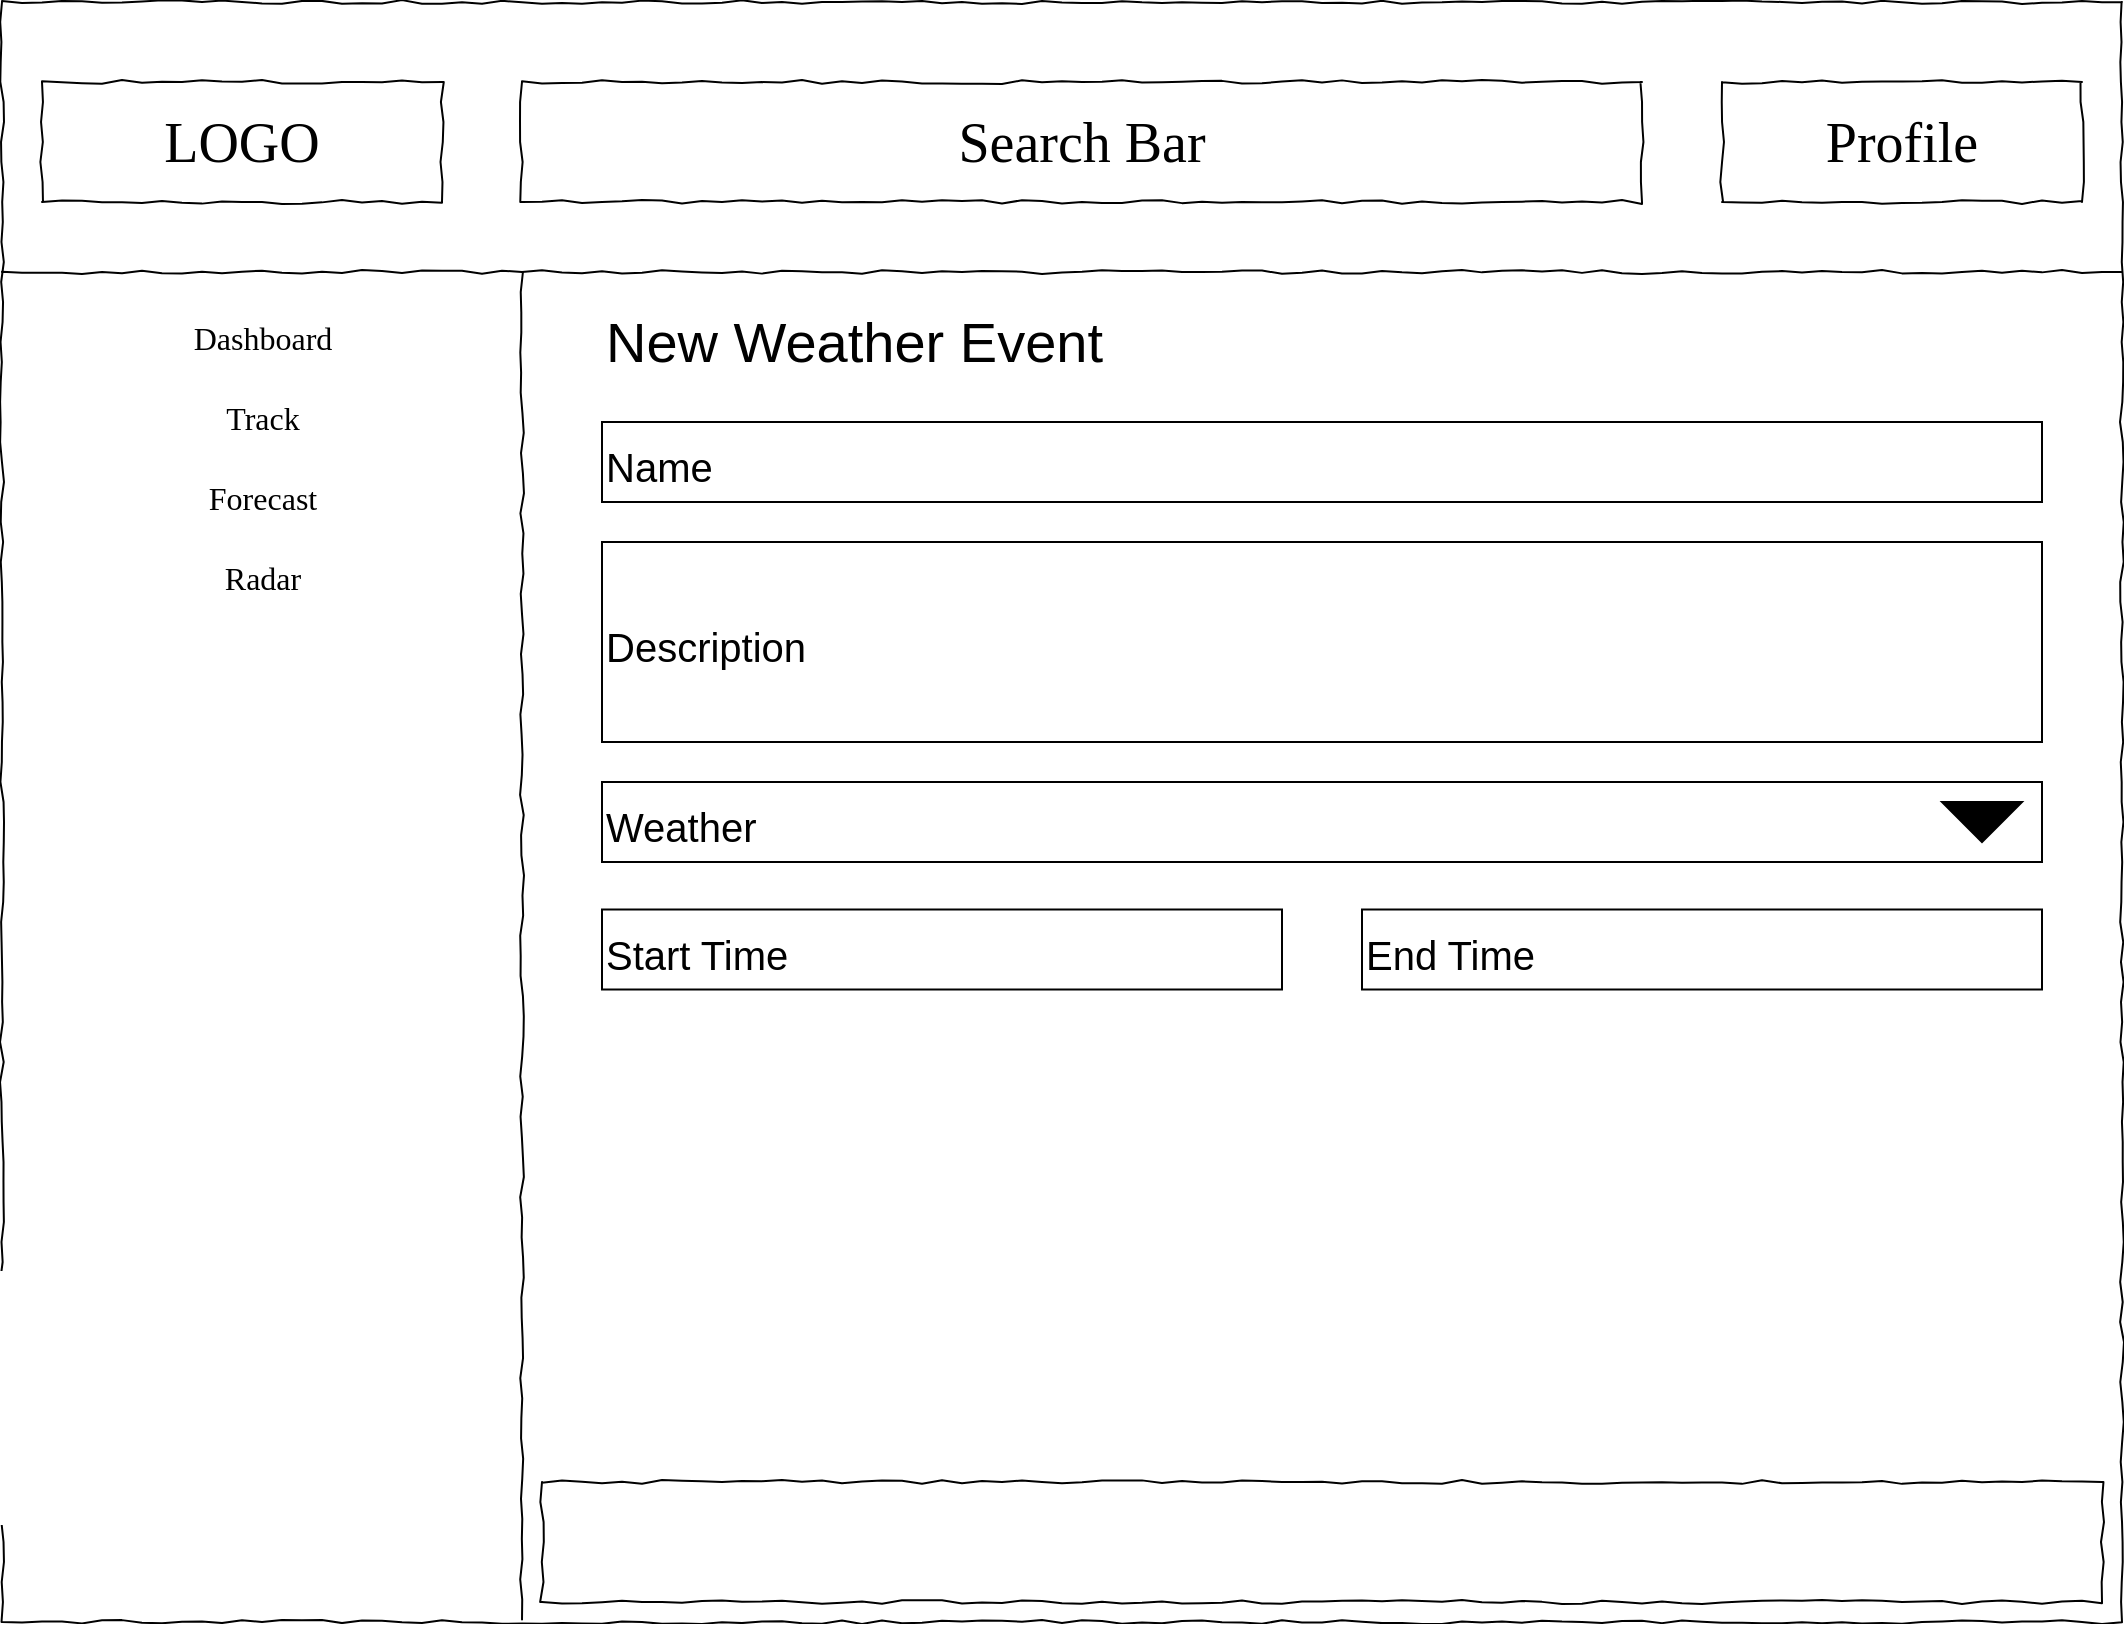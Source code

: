 <mxfile version="20.8.13" type="device"><diagram name="Page-1" id="03018318-947c-dd8e-b7a3-06fadd420f32"><mxGraphModel dx="1687" dy="899" grid="1" gridSize="10" guides="1" tooltips="1" connect="1" arrows="1" fold="1" page="1" pageScale="1" pageWidth="1100" pageHeight="850" background="#ffffff" math="0" shadow="0"><root><mxCell id="0"/><mxCell id="1" parent="0"/><mxCell id="677b7b8949515195-1" value="" style="whiteSpace=wrap;html=1;rounded=0;shadow=0;labelBackgroundColor=none;strokeColor=#000000;strokeWidth=1;fillColor=none;fontFamily=Verdana;fontSize=12;fontColor=#000000;align=center;comic=1;" parent="1" vertex="1"><mxGeometry x="20" y="10" width="1060" height="810" as="geometry"/></mxCell><mxCell id="677b7b8949515195-2" value="LOGO" style="whiteSpace=wrap;html=1;rounded=0;shadow=0;labelBackgroundColor=none;strokeWidth=1;fontFamily=Verdana;fontSize=28;align=center;comic=1;" parent="1" vertex="1"><mxGeometry x="40" y="50" width="200" height="60" as="geometry"/></mxCell><mxCell id="677b7b8949515195-9" value="" style="line;strokeWidth=1;html=1;rounded=0;shadow=0;labelBackgroundColor=none;fillColor=none;fontFamily=Verdana;fontSize=14;fontColor=#000000;align=center;comic=1;" parent="1" vertex="1"><mxGeometry x="20" y="140" width="1060" height="10" as="geometry"/></mxCell><mxCell id="677b7b8949515195-26" value="" style="whiteSpace=wrap;html=1;rounded=0;shadow=0;labelBackgroundColor=none;strokeWidth=1;fillColor=none;fontFamily=Verdana;fontSize=12;align=center;comic=1;" parent="1" vertex="1"><mxGeometry x="290" y="750" width="780" height="60" as="geometry"/></mxCell><mxCell id="gflkiRaprRvXhjAYSzUz-1" value="Search Bar" style="whiteSpace=wrap;html=1;rounded=0;shadow=0;labelBackgroundColor=none;strokeWidth=1;fontFamily=Verdana;fontSize=28;align=center;comic=1;" vertex="1" parent="1"><mxGeometry x="280" y="50" width="560" height="60" as="geometry"/></mxCell><mxCell id="gflkiRaprRvXhjAYSzUz-2" value="" style="line;strokeWidth=1;html=1;rounded=0;shadow=0;labelBackgroundColor=none;fillColor=none;fontFamily=Verdana;fontSize=14;fontColor=#000000;align=center;comic=1;rotation=90;" vertex="1" parent="1"><mxGeometry x="-56.87" y="476.88" width="673.75" height="10" as="geometry"/></mxCell><mxCell id="gflkiRaprRvXhjAYSzUz-4" value="Dashboard" style="text;html=1;points=[];align=center;verticalAlign=middle;spacingTop=-4;fontSize=16;fontFamily=Verdana" vertex="1" parent="1"><mxGeometry x="30" y="160" width="240" height="40" as="geometry"/></mxCell><mxCell id="gflkiRaprRvXhjAYSzUz-5" value="Forecast" style="text;html=1;points=[];align=center;verticalAlign=middle;spacingTop=-4;fontSize=16;fontFamily=Verdana" vertex="1" parent="1"><mxGeometry x="30" y="240" width="240" height="40" as="geometry"/></mxCell><mxCell id="gflkiRaprRvXhjAYSzUz-6" value="Profile" style="whiteSpace=wrap;html=1;rounded=0;shadow=0;labelBackgroundColor=none;strokeWidth=1;fontFamily=Verdana;fontSize=28;align=center;comic=1;" vertex="1" parent="1"><mxGeometry x="880" y="50" width="180" height="60" as="geometry"/></mxCell><mxCell id="gflkiRaprRvXhjAYSzUz-7" value="Radar" style="text;html=1;points=[];align=center;verticalAlign=middle;spacingTop=-4;fontSize=16;fontFamily=Verdana" vertex="1" parent="1"><mxGeometry x="30" y="280" width="240" height="40" as="geometry"/></mxCell><mxCell id="gflkiRaprRvXhjAYSzUz-8" value="&lt;font style=&quot;font-size: 28px;&quot;&gt;New Weather Event&lt;/font&gt;" style="text;html=1;strokeColor=none;fillColor=none;align=left;verticalAlign=middle;whiteSpace=wrap;rounded=0;" vertex="1" parent="1"><mxGeometry x="320" y="160" width="720" height="40" as="geometry"/></mxCell><mxCell id="gflkiRaprRvXhjAYSzUz-9" value="&lt;font style=&quot;font-size: 20px;&quot;&gt;Name&lt;/font&gt;" style="rounded=0;whiteSpace=wrap;html=1;sketch=0;fontSize=28;align=left;" vertex="1" parent="1"><mxGeometry x="320" y="220" width="720" height="40" as="geometry"/></mxCell><mxCell id="gflkiRaprRvXhjAYSzUz-10" value="&lt;font style=&quot;font-size: 20px;&quot;&gt;Description&lt;/font&gt;" style="rounded=0;whiteSpace=wrap;html=1;sketch=0;fontSize=28;align=left;" vertex="1" parent="1"><mxGeometry x="320" y="280" width="720" height="100" as="geometry"/></mxCell><mxCell id="gflkiRaprRvXhjAYSzUz-11" value="&lt;font style=&quot;font-size: 20px;&quot;&gt;Weather&lt;/font&gt;" style="rounded=0;whiteSpace=wrap;html=1;sketch=0;fontSize=28;align=left;" vertex="1" parent="1"><mxGeometry x="320" y="400" width="720" height="40" as="geometry"/></mxCell><mxCell id="gflkiRaprRvXhjAYSzUz-12" value="" style="triangle;whiteSpace=wrap;html=1;sketch=0;fontSize=20;rotation=90;fillColor=#000000;" vertex="1" parent="1"><mxGeometry x="1000" y="400" width="20" height="40" as="geometry"/></mxCell><mxCell id="gflkiRaprRvXhjAYSzUz-13" value="&lt;font style=&quot;font-size: 20px;&quot;&gt;Start Time&lt;/font&gt;" style="rounded=0;whiteSpace=wrap;html=1;sketch=0;fontSize=28;align=left;" vertex="1" parent="1"><mxGeometry x="320" y="463.75" width="340" height="40" as="geometry"/></mxCell><mxCell id="gflkiRaprRvXhjAYSzUz-14" value="&lt;font style=&quot;font-size: 20px;&quot;&gt;End Time&lt;/font&gt;" style="rounded=0;whiteSpace=wrap;html=1;sketch=0;fontSize=28;align=left;" vertex="1" parent="1"><mxGeometry x="700" y="463.75" width="340" height="40" as="geometry"/></mxCell><mxCell id="gflkiRaprRvXhjAYSzUz-15" value="Track" style="text;html=1;points=[];align=center;verticalAlign=middle;spacingTop=-4;fontSize=16;fontFamily=Verdana" vertex="1" parent="1"><mxGeometry x="30" y="200" width="240" height="40" as="geometry"/></mxCell></root></mxGraphModel></diagram></mxfile>